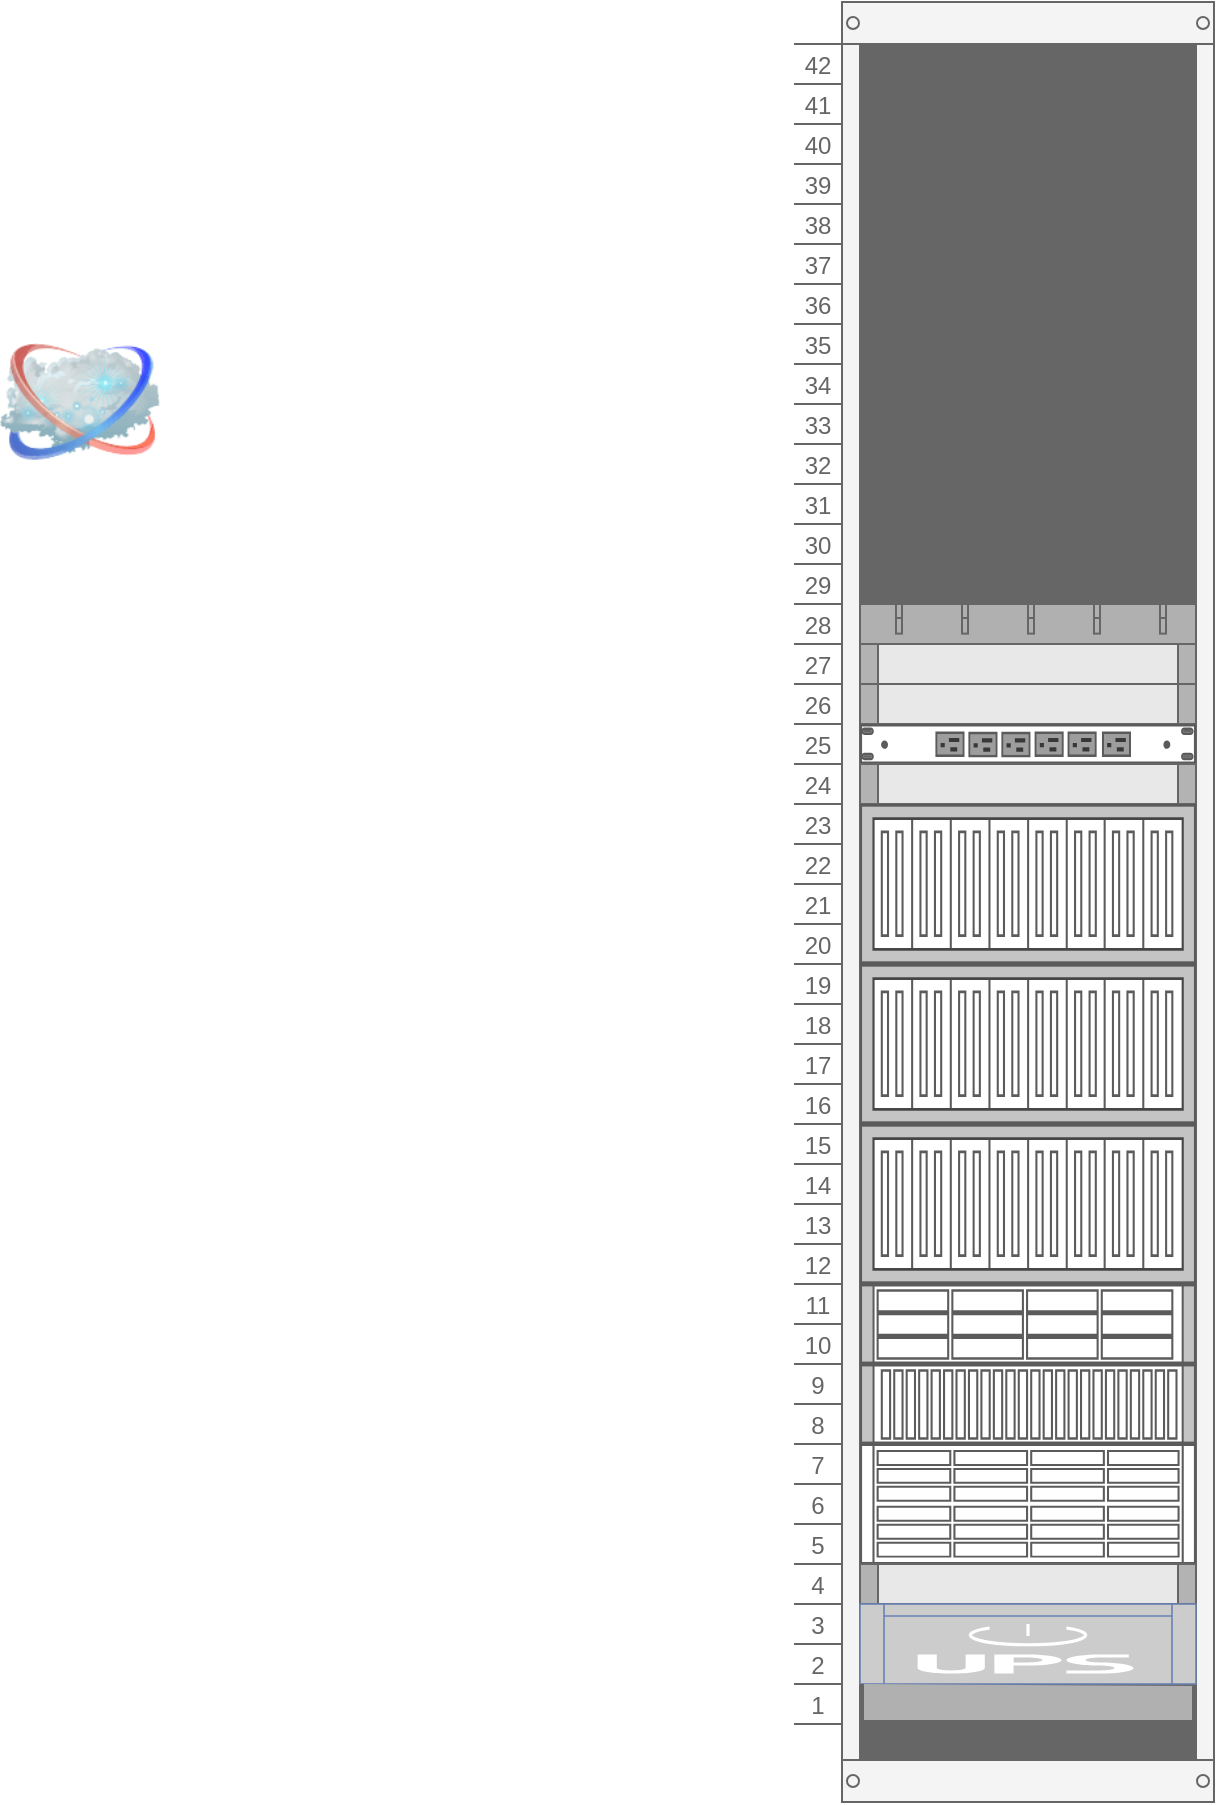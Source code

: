 <mxfile version="14.1.8" type="github">
  <diagram id="C5RBs43oDa-KdzZeNtuy" name="Page-1">
    <mxGraphModel dx="982" dy="567" grid="1" gridSize="10" guides="1" tooltips="1" connect="1" arrows="1" fold="1" page="1" pageScale="1" pageWidth="827" pageHeight="1169" math="0" shadow="0">
      <root>
        <mxCell id="WIyWlLk6GJQsqaUBKTNV-0" />
        <mxCell id="WIyWlLk6GJQsqaUBKTNV-1" parent="WIyWlLk6GJQsqaUBKTNV-0" />
        <mxCell id="GhXhIj7tI-_nkArfdzpb-0" value="" style="strokeColor=#666666;html=1;verticalLabelPosition=bottom;labelBackgroundColor=#ffffff;verticalAlign=top;outlineConnect=0;shadow=0;dashed=0;shape=mxgraph.rackGeneral.container;fillColor2=#f4f4f4;container=1;collapsible=0;childLayout=rack;allowGaps=1;marginLeft=33;marginRight=9;marginTop=21;marginBottom=22;textColor=#666666;numDisp=ascend;fillColor=#666666;" vertex="1" parent="WIyWlLk6GJQsqaUBKTNV-1">
          <mxGeometry x="617" width="210" height="900" as="geometry" />
        </mxCell>
        <mxCell id="GhXhIj7tI-_nkArfdzpb-48" value="" style="strokeColor=#666666;html=1;labelPosition=right;align=left;spacingLeft=15;shadow=0;dashed=0;outlineConnect=0;shape=mxgraph.rackGeneral.horCableDuct;fillColor=#B0B0B0;" vertex="1" parent="GhXhIj7tI-_nkArfdzpb-0">
          <mxGeometry x="33" y="301" width="168" height="20" as="geometry" />
        </mxCell>
        <mxCell id="GhXhIj7tI-_nkArfdzpb-47" value="" style="strokeColor=#666666;html=1;labelPosition=right;align=left;spacingLeft=15;shadow=0;dashed=0;outlineConnect=0;shape=mxgraph.rackGeneral.plate;fillColor=#e8e8e8;" vertex="1" parent="GhXhIj7tI-_nkArfdzpb-0">
          <mxGeometry x="33" y="321" width="168" height="20" as="geometry" />
        </mxCell>
        <mxCell id="GhXhIj7tI-_nkArfdzpb-46" value="" style="strokeColor=#666666;html=1;labelPosition=right;align=left;spacingLeft=15;shadow=0;dashed=0;outlineConnect=0;shape=mxgraph.rackGeneral.plate;fillColor=#e8e8e8;" vertex="1" parent="GhXhIj7tI-_nkArfdzpb-0">
          <mxGeometry x="33" y="341" width="168" height="20" as="geometry" />
        </mxCell>
        <mxCell id="GhXhIj7tI-_nkArfdzpb-4" value="" style="strokeColor=#666666;html=1;labelPosition=right;align=left;spacingLeft=15;shadow=0;dashed=0;outlineConnect=0;shape=mxgraph.rack.dell.power_strip;" vertex="1" parent="GhXhIj7tI-_nkArfdzpb-0">
          <mxGeometry x="33" y="361" width="168" height="20" as="geometry" />
        </mxCell>
        <mxCell id="GhXhIj7tI-_nkArfdzpb-45" value="" style="strokeColor=#666666;html=1;labelPosition=right;align=left;spacingLeft=15;shadow=0;dashed=0;outlineConnect=0;shape=mxgraph.rackGeneral.plate;fillColor=#e8e8e8;" vertex="1" parent="GhXhIj7tI-_nkArfdzpb-0">
          <mxGeometry x="33" y="381" width="168" height="20" as="geometry" />
        </mxCell>
        <mxCell id="GhXhIj7tI-_nkArfdzpb-26" value="" style="shape=mxgraph.rack.cisco.cisco_nexus_6004_switch;html=1;labelPosition=right;align=left;spacingLeft=15;dashed=0;shadow=0;fillColor=#ffffff;" vertex="1" parent="GhXhIj7tI-_nkArfdzpb-0">
          <mxGeometry x="33" y="401" width="168" height="80" as="geometry" />
        </mxCell>
        <mxCell id="GhXhIj7tI-_nkArfdzpb-29" value="" style="shape=mxgraph.rack.cisco.cisco_nexus_6004_switch;html=1;labelPosition=right;align=left;spacingLeft=15;dashed=0;shadow=0;fillColor=#ffffff;" vertex="1" parent="GhXhIj7tI-_nkArfdzpb-0">
          <mxGeometry x="33" y="561" width="168" height="80" as="geometry" />
        </mxCell>
        <mxCell id="GhXhIj7tI-_nkArfdzpb-10" value="" style="shape=mxgraph.rack.cisco.cisco_physical_security_multiservice_platform_2u;html=1;labelPosition=right;align=left;spacingLeft=15;dashed=0;shadow=0;fillColor=#ffffff;" vertex="1" parent="GhXhIj7tI-_nkArfdzpb-0">
          <mxGeometry x="33" y="641" width="168" height="40" as="geometry" />
        </mxCell>
        <mxCell id="GhXhIj7tI-_nkArfdzpb-25" value="" style="shape=mxgraph.rack.cisco.cisco_ucs_c24_m3_server;html=1;labelPosition=right;align=left;spacingLeft=15;dashed=0;shadow=0;fillColor=#ffffff;" vertex="1" parent="GhXhIj7tI-_nkArfdzpb-0">
          <mxGeometry x="33" y="681" width="168" height="40" as="geometry" />
        </mxCell>
        <mxCell id="GhXhIj7tI-_nkArfdzpb-8" value="" style="shape=mxgraph.rack.oracle.sun_zfs_storage_7320;html=1;labelPosition=right;align=left;spacingLeft=15;dashed=0;shadow=0;fillColor=#ffffff;" vertex="1" parent="GhXhIj7tI-_nkArfdzpb-0">
          <mxGeometry x="33" y="721" width="168" height="60" as="geometry" />
        </mxCell>
        <mxCell id="GhXhIj7tI-_nkArfdzpb-40" value="" style="shape=mxgraph.rack.cisco.cisco_nexus_6004_switch;html=1;labelPosition=right;align=left;spacingLeft=15;dashed=0;shadow=0;fillColor=#ffffff;" vertex="1" parent="GhXhIj7tI-_nkArfdzpb-0">
          <mxGeometry x="33" y="481" width="168" height="80" as="geometry" />
        </mxCell>
        <mxCell id="GhXhIj7tI-_nkArfdzpb-44" value="" style="strokeColor=#666666;html=1;labelPosition=right;align=left;spacingLeft=15;shadow=0;dashed=0;outlineConnect=0;shape=mxgraph.rackGeneral.plate;fillColor=#e8e8e8;" vertex="1" parent="GhXhIj7tI-_nkArfdzpb-0">
          <mxGeometry x="33" y="781" width="168" height="20" as="geometry" />
        </mxCell>
        <mxCell id="GhXhIj7tI-_nkArfdzpb-43" value="" style="fontColor=#0066CC;verticalAlign=top;verticalLabelPosition=bottom;labelPosition=center;align=center;html=1;outlineConnect=0;fillColor=#CCCCCC;strokeColor=#6881B3;gradientColor=none;gradientDirection=north;strokeWidth=2;shape=mxgraph.networks.ups_small;rotation=0;" vertex="1" parent="GhXhIj7tI-_nkArfdzpb-0">
          <mxGeometry x="33" y="801" width="168" height="40" as="geometry" />
        </mxCell>
        <mxCell id="GhXhIj7tI-_nkArfdzpb-3" value="" style="strokeColor=#666666;html=1;labelPosition=right;align=left;spacingLeft=15;shadow=0;dashed=0;outlineConnect=0;shape=mxgraph.rackGeneral.shelf;container=1;collapsible=0;fillColor=#B0B0B0;" vertex="1" parent="GhXhIj7tI-_nkArfdzpb-0">
          <mxGeometry x="33" y="841" width="168" height="20" as="geometry" />
        </mxCell>
        <mxCell id="GhXhIj7tI-_nkArfdzpb-7" value="" style="image;html=1;image=img/lib/clip_art/networking/Cloud_128x128.png" vertex="1" parent="WIyWlLk6GJQsqaUBKTNV-1">
          <mxGeometry x="220" y="160" width="80" height="80" as="geometry" />
        </mxCell>
      </root>
    </mxGraphModel>
  </diagram>
</mxfile>
